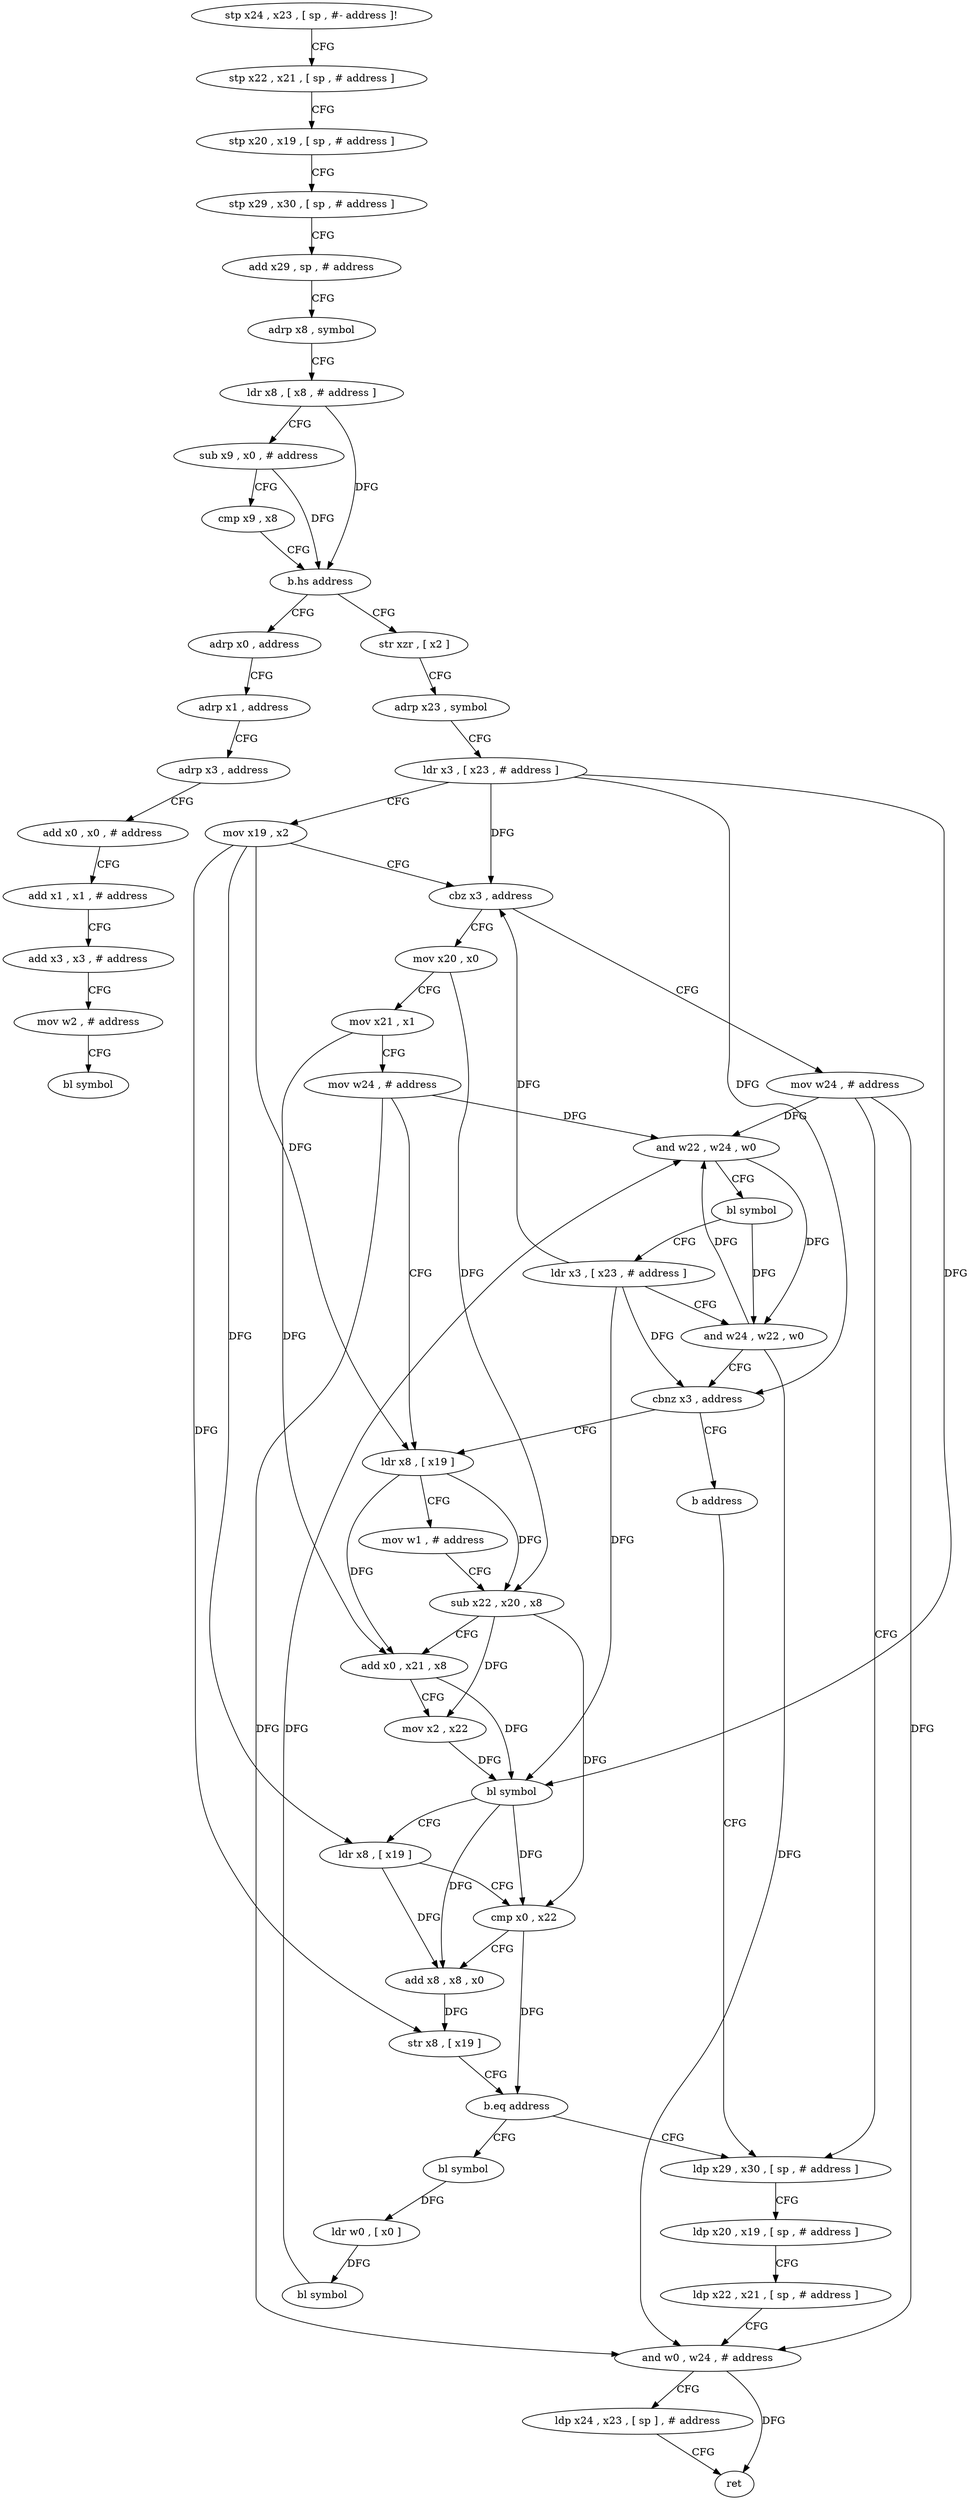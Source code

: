 digraph "func" {
"4211936" [label = "stp x24 , x23 , [ sp , #- address ]!" ]
"4211940" [label = "stp x22 , x21 , [ sp , # address ]" ]
"4211944" [label = "stp x20 , x19 , [ sp , # address ]" ]
"4211948" [label = "stp x29 , x30 , [ sp , # address ]" ]
"4211952" [label = "add x29 , sp , # address" ]
"4211956" [label = "adrp x8 , symbol" ]
"4211960" [label = "ldr x8 , [ x8 , # address ]" ]
"4211964" [label = "sub x9 , x0 , # address" ]
"4211968" [label = "cmp x9 , x8" ]
"4211972" [label = "b.hs address" ]
"4212116" [label = "adrp x0 , address" ]
"4211976" [label = "str xzr , [ x2 ]" ]
"4212120" [label = "adrp x1 , address" ]
"4212124" [label = "adrp x3 , address" ]
"4212128" [label = "add x0 , x0 , # address" ]
"4212132" [label = "add x1 , x1 , # address" ]
"4212136" [label = "add x3 , x3 , # address" ]
"4212140" [label = "mov w2 , # address" ]
"4212144" [label = "bl symbol" ]
"4211980" [label = "adrp x23 , symbol" ]
"4211984" [label = "ldr x3 , [ x23 , # address ]" ]
"4211988" [label = "mov x19 , x2" ]
"4211992" [label = "cbz x3 , address" ]
"4212088" [label = "mov w24 , # address" ]
"4211996" [label = "mov x20 , x0" ]
"4212092" [label = "ldp x29 , x30 , [ sp , # address ]" ]
"4212000" [label = "mov x21 , x1" ]
"4212004" [label = "mov w24 , # address" ]
"4212008" [label = "ldr x8 , [ x19 ]" ]
"4212096" [label = "ldp x20 , x19 , [ sp , # address ]" ]
"4212100" [label = "ldp x22 , x21 , [ sp , # address ]" ]
"4212104" [label = "and w0 , w24 , # address" ]
"4212108" [label = "ldp x24 , x23 , [ sp ] , # address" ]
"4212112" [label = "ret" ]
"4212052" [label = "bl symbol" ]
"4212056" [label = "ldr w0 , [ x0 ]" ]
"4212060" [label = "bl symbol" ]
"4212064" [label = "and w22 , w24 , w0" ]
"4212068" [label = "bl symbol" ]
"4212072" [label = "ldr x3 , [ x23 , # address ]" ]
"4212076" [label = "and w24 , w22 , w0" ]
"4212080" [label = "cbnz x3 , address" ]
"4212084" [label = "b address" ]
"4212012" [label = "mov w1 , # address" ]
"4212016" [label = "sub x22 , x20 , x8" ]
"4212020" [label = "add x0 , x21 , x8" ]
"4212024" [label = "mov x2 , x22" ]
"4212028" [label = "bl symbol" ]
"4212032" [label = "ldr x8 , [ x19 ]" ]
"4212036" [label = "cmp x0 , x22" ]
"4212040" [label = "add x8 , x8 , x0" ]
"4212044" [label = "str x8 , [ x19 ]" ]
"4212048" [label = "b.eq address" ]
"4211936" -> "4211940" [ label = "CFG" ]
"4211940" -> "4211944" [ label = "CFG" ]
"4211944" -> "4211948" [ label = "CFG" ]
"4211948" -> "4211952" [ label = "CFG" ]
"4211952" -> "4211956" [ label = "CFG" ]
"4211956" -> "4211960" [ label = "CFG" ]
"4211960" -> "4211964" [ label = "CFG" ]
"4211960" -> "4211972" [ label = "DFG" ]
"4211964" -> "4211968" [ label = "CFG" ]
"4211964" -> "4211972" [ label = "DFG" ]
"4211968" -> "4211972" [ label = "CFG" ]
"4211972" -> "4212116" [ label = "CFG" ]
"4211972" -> "4211976" [ label = "CFG" ]
"4212116" -> "4212120" [ label = "CFG" ]
"4211976" -> "4211980" [ label = "CFG" ]
"4212120" -> "4212124" [ label = "CFG" ]
"4212124" -> "4212128" [ label = "CFG" ]
"4212128" -> "4212132" [ label = "CFG" ]
"4212132" -> "4212136" [ label = "CFG" ]
"4212136" -> "4212140" [ label = "CFG" ]
"4212140" -> "4212144" [ label = "CFG" ]
"4211980" -> "4211984" [ label = "CFG" ]
"4211984" -> "4211988" [ label = "CFG" ]
"4211984" -> "4211992" [ label = "DFG" ]
"4211984" -> "4212028" [ label = "DFG" ]
"4211984" -> "4212080" [ label = "DFG" ]
"4211988" -> "4211992" [ label = "CFG" ]
"4211988" -> "4212008" [ label = "DFG" ]
"4211988" -> "4212032" [ label = "DFG" ]
"4211988" -> "4212044" [ label = "DFG" ]
"4211992" -> "4212088" [ label = "CFG" ]
"4211992" -> "4211996" [ label = "CFG" ]
"4212088" -> "4212092" [ label = "CFG" ]
"4212088" -> "4212104" [ label = "DFG" ]
"4212088" -> "4212064" [ label = "DFG" ]
"4211996" -> "4212000" [ label = "CFG" ]
"4211996" -> "4212016" [ label = "DFG" ]
"4212092" -> "4212096" [ label = "CFG" ]
"4212000" -> "4212004" [ label = "CFG" ]
"4212000" -> "4212020" [ label = "DFG" ]
"4212004" -> "4212008" [ label = "CFG" ]
"4212004" -> "4212104" [ label = "DFG" ]
"4212004" -> "4212064" [ label = "DFG" ]
"4212008" -> "4212012" [ label = "CFG" ]
"4212008" -> "4212016" [ label = "DFG" ]
"4212008" -> "4212020" [ label = "DFG" ]
"4212096" -> "4212100" [ label = "CFG" ]
"4212100" -> "4212104" [ label = "CFG" ]
"4212104" -> "4212108" [ label = "CFG" ]
"4212104" -> "4212112" [ label = "DFG" ]
"4212108" -> "4212112" [ label = "CFG" ]
"4212052" -> "4212056" [ label = "DFG" ]
"4212056" -> "4212060" [ label = "DFG" ]
"4212060" -> "4212064" [ label = "DFG" ]
"4212064" -> "4212068" [ label = "CFG" ]
"4212064" -> "4212076" [ label = "DFG" ]
"4212068" -> "4212072" [ label = "CFG" ]
"4212068" -> "4212076" [ label = "DFG" ]
"4212072" -> "4212076" [ label = "CFG" ]
"4212072" -> "4211992" [ label = "DFG" ]
"4212072" -> "4212028" [ label = "DFG" ]
"4212072" -> "4212080" [ label = "DFG" ]
"4212076" -> "4212080" [ label = "CFG" ]
"4212076" -> "4212104" [ label = "DFG" ]
"4212076" -> "4212064" [ label = "DFG" ]
"4212080" -> "4212008" [ label = "CFG" ]
"4212080" -> "4212084" [ label = "CFG" ]
"4212084" -> "4212092" [ label = "CFG" ]
"4212012" -> "4212016" [ label = "CFG" ]
"4212016" -> "4212020" [ label = "CFG" ]
"4212016" -> "4212024" [ label = "DFG" ]
"4212016" -> "4212036" [ label = "DFG" ]
"4212020" -> "4212024" [ label = "CFG" ]
"4212020" -> "4212028" [ label = "DFG" ]
"4212024" -> "4212028" [ label = "DFG" ]
"4212028" -> "4212032" [ label = "CFG" ]
"4212028" -> "4212036" [ label = "DFG" ]
"4212028" -> "4212040" [ label = "DFG" ]
"4212032" -> "4212036" [ label = "CFG" ]
"4212032" -> "4212040" [ label = "DFG" ]
"4212036" -> "4212040" [ label = "CFG" ]
"4212036" -> "4212048" [ label = "DFG" ]
"4212040" -> "4212044" [ label = "DFG" ]
"4212044" -> "4212048" [ label = "CFG" ]
"4212048" -> "4212092" [ label = "CFG" ]
"4212048" -> "4212052" [ label = "CFG" ]
}
